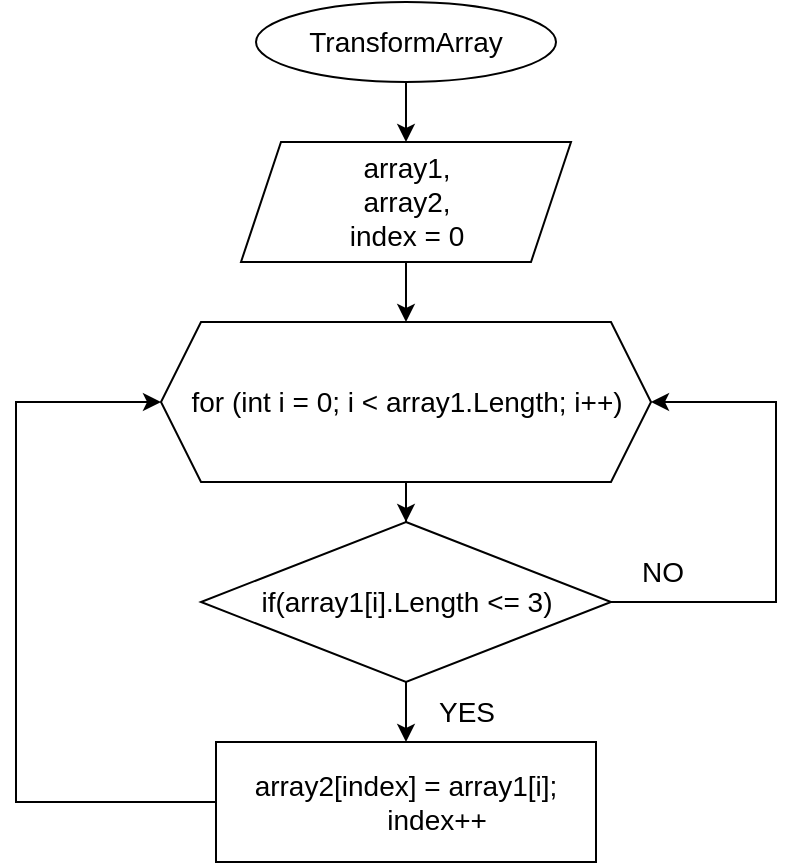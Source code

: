 <mxfile version="20.6.0" type="device"><diagram id="NiSxuRtgEQTrCINC90eZ" name="Страница 1"><mxGraphModel dx="1422" dy="762" grid="1" gridSize="10" guides="1" tooltips="1" connect="1" arrows="1" fold="1" page="1" pageScale="1" pageWidth="827" pageHeight="1169" math="0" shadow="0"><root><mxCell id="0"/><mxCell id="1" parent="0"/><mxCell id="gnXkNOJFpnsCrIYRiU1M-3" value="" style="edgeStyle=orthogonalEdgeStyle;rounded=0;orthogonalLoop=1;jettySize=auto;html=1;" edge="1" parent="1" source="gnXkNOJFpnsCrIYRiU1M-1" target="gnXkNOJFpnsCrIYRiU1M-2"><mxGeometry relative="1" as="geometry"/></mxCell><mxCell id="gnXkNOJFpnsCrIYRiU1M-1" value="&lt;font style=&quot;font-size: 14px;&quot;&gt;TransformArray&lt;/font&gt;" style="ellipse;whiteSpace=wrap;html=1;" vertex="1" parent="1"><mxGeometry x="320" y="30" width="150" height="40" as="geometry"/></mxCell><mxCell id="gnXkNOJFpnsCrIYRiU1M-5" value="" style="edgeStyle=orthogonalEdgeStyle;rounded=0;orthogonalLoop=1;jettySize=auto;html=1;" edge="1" parent="1" source="gnXkNOJFpnsCrIYRiU1M-2" target="gnXkNOJFpnsCrIYRiU1M-4"><mxGeometry relative="1" as="geometry"/></mxCell><mxCell id="gnXkNOJFpnsCrIYRiU1M-2" value="&lt;font style=&quot;font-size: 14px;&quot;&gt;array1,&lt;br&gt;array2,&lt;br&gt;index = 0&lt;/font&gt;" style="shape=parallelogram;perimeter=parallelogramPerimeter;whiteSpace=wrap;html=1;fixedSize=1;" vertex="1" parent="1"><mxGeometry x="312.5" y="100" width="165" height="60" as="geometry"/></mxCell><mxCell id="gnXkNOJFpnsCrIYRiU1M-7" value="" style="edgeStyle=orthogonalEdgeStyle;rounded=0;orthogonalLoop=1;jettySize=auto;html=1;" edge="1" parent="1" source="gnXkNOJFpnsCrIYRiU1M-4" target="gnXkNOJFpnsCrIYRiU1M-6"><mxGeometry relative="1" as="geometry"/></mxCell><mxCell id="gnXkNOJFpnsCrIYRiU1M-4" value="&lt;font style=&quot;font-size: 14px;&quot;&gt;for (int i = 0; i &amp;lt; array1.Length; i++)&lt;/font&gt;" style="shape=hexagon;perimeter=hexagonPerimeter2;whiteSpace=wrap;html=1;fixedSize=1;" vertex="1" parent="1"><mxGeometry x="272.5" y="190" width="245" height="80" as="geometry"/></mxCell><mxCell id="gnXkNOJFpnsCrIYRiU1M-9" value="" style="edgeStyle=orthogonalEdgeStyle;rounded=0;orthogonalLoop=1;jettySize=auto;html=1;" edge="1" parent="1" source="gnXkNOJFpnsCrIYRiU1M-6" target="gnXkNOJFpnsCrIYRiU1M-8"><mxGeometry relative="1" as="geometry"/></mxCell><mxCell id="gnXkNOJFpnsCrIYRiU1M-6" value="&lt;font style=&quot;font-size: 14px;&quot;&gt;if(array1[i].Length &amp;lt;= 3)&lt;/font&gt;" style="rhombus;whiteSpace=wrap;html=1;" vertex="1" parent="1"><mxGeometry x="292.5" y="290" width="205" height="80" as="geometry"/></mxCell><mxCell id="gnXkNOJFpnsCrIYRiU1M-11" style="edgeStyle=orthogonalEdgeStyle;rounded=0;orthogonalLoop=1;jettySize=auto;html=1;entryX=0;entryY=0.5;entryDx=0;entryDy=0;" edge="1" parent="1" source="gnXkNOJFpnsCrIYRiU1M-8" target="gnXkNOJFpnsCrIYRiU1M-4"><mxGeometry relative="1" as="geometry"><mxPoint x="270" y="230" as="targetPoint"/><Array as="points"><mxPoint x="200" y="430"/><mxPoint x="200" y="230"/></Array></mxGeometry></mxCell><mxCell id="gnXkNOJFpnsCrIYRiU1M-13" style="edgeStyle=orthogonalEdgeStyle;rounded=0;orthogonalLoop=1;jettySize=auto;html=1;entryX=1;entryY=0.5;entryDx=0;entryDy=0;" edge="1" parent="1" source="gnXkNOJFpnsCrIYRiU1M-6" target="gnXkNOJFpnsCrIYRiU1M-4"><mxGeometry relative="1" as="geometry"><mxPoint x="500" y="330" as="sourcePoint"/><mxPoint x="520" y="220" as="targetPoint"/><Array as="points"><mxPoint x="580" y="330"/><mxPoint x="580" y="230"/></Array></mxGeometry></mxCell><mxCell id="gnXkNOJFpnsCrIYRiU1M-8" value="&lt;div&gt;&lt;font style=&quot;font-size: 14px;&quot;&gt;array2[index] = array1[i];&lt;/font&gt;&lt;/div&gt;&lt;div&gt;&lt;font style=&quot;font-size: 14px;&quot;&gt;&amp;nbsp; &amp;nbsp; &amp;nbsp; &amp;nbsp; index++&lt;/font&gt;&lt;/div&gt;" style="whiteSpace=wrap;html=1;" vertex="1" parent="1"><mxGeometry x="300" y="400" width="190" height="60" as="geometry"/></mxCell><mxCell id="gnXkNOJFpnsCrIYRiU1M-14" value="NO" style="text;html=1;resizable=0;autosize=1;align=center;verticalAlign=middle;points=[];fillColor=none;strokeColor=none;rounded=0;fontSize=14;" vertex="1" parent="1"><mxGeometry x="502.5" y="300" width="40" height="30" as="geometry"/></mxCell><mxCell id="gnXkNOJFpnsCrIYRiU1M-15" value="YES" style="text;html=1;resizable=0;autosize=1;align=center;verticalAlign=middle;points=[];fillColor=none;strokeColor=none;rounded=0;fontSize=14;" vertex="1" parent="1"><mxGeometry x="400" y="370" width="50" height="30" as="geometry"/></mxCell></root></mxGraphModel></diagram></mxfile>